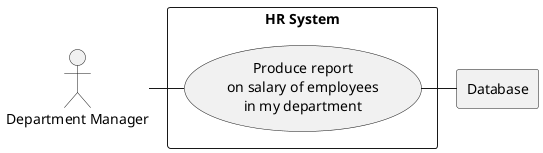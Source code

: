 @startuml

actor DepartmentManager as "Department Manager"
rectangle Database

rectangle "HR System" {
    usecase UC3 as "Produce report\non salary of employees\nin my department"

    DepartmentManager - UC3
    UC3 - Database
}

@enduml
